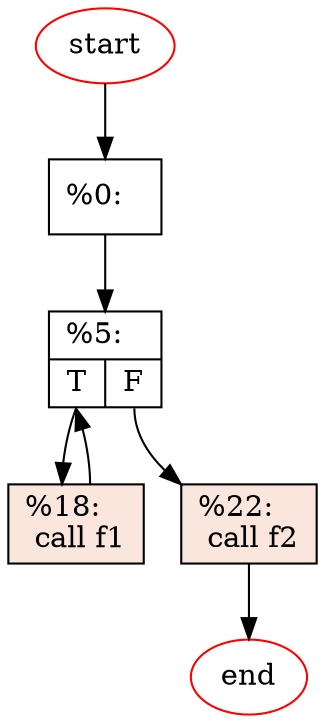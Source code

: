 digraph "foo" {
	node_0009[shape=record, label="%0:\l"]
	node_0010[shape=record, label="{%5:\l|{<s0>T|<s1>F}}"]
	node_0015[shape=record, style=filled, fillcolor="#f3c7b170", label="{%18:\l call f1\l}"]
	node_0017[shape=record, style=filled, fillcolor="#f3c7b170", label="{%22:\l call f2\l}"]
	start[shape=ellipse, label="start", color=red]
	end[shape=ellipse, label="end", color=red]
	node_0009 -> node_0010 
	node_0010:s0 -> node_0015 
	node_0010:s1 -> node_0017 
	node_0015 -> node_0010 
	start -> node_0009 
	node_0017 -> end 
}
